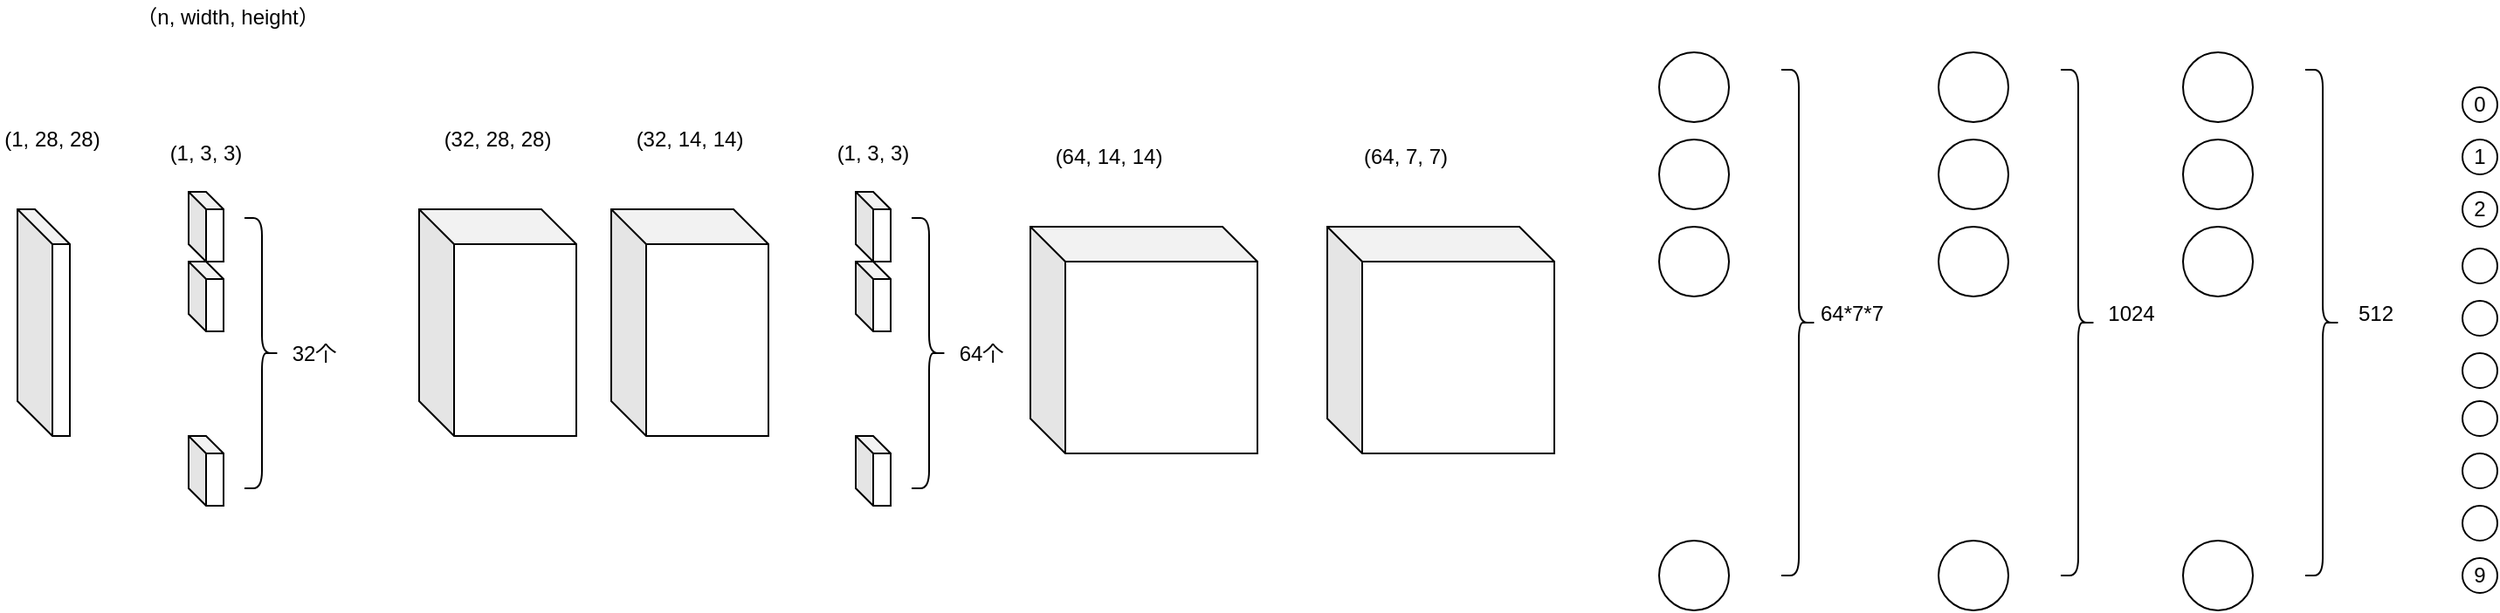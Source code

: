 <mxfile version="14.6.5" type="github">
  <diagram id="v5LcWsZtgfVfvN7lWXmg" name="第 1 页">
    <mxGraphModel dx="1570" dy="970" grid="1" gridSize="10" guides="1" tooltips="1" connect="1" arrows="1" fold="1" page="1" pageScale="1" pageWidth="827" pageHeight="1169" math="0" shadow="0">
      <root>
        <mxCell id="0" />
        <mxCell id="1" parent="0" />
        <mxCell id="-jd2WQwSn5VxSrcjOLGL-2" value="" style="shape=cube;whiteSpace=wrap;html=1;boundedLbl=1;backgroundOutline=1;darkOpacity=0.05;darkOpacity2=0.1;" vertex="1" parent="1">
          <mxGeometry x="40" y="190" width="30" height="130" as="geometry" />
        </mxCell>
        <mxCell id="-jd2WQwSn5VxSrcjOLGL-3" value="（n, width, height）" style="text;html=1;align=center;verticalAlign=middle;resizable=0;points=[];autosize=1;strokeColor=none;" vertex="1" parent="1">
          <mxGeometry x="100" y="70" width="120" height="20" as="geometry" />
        </mxCell>
        <mxCell id="-jd2WQwSn5VxSrcjOLGL-4" value="(1, 28, 28)" style="text;html=1;strokeColor=none;fillColor=none;align=center;verticalAlign=middle;whiteSpace=wrap;rounded=0;" vertex="1" parent="1">
          <mxGeometry x="30" y="140" width="60" height="20" as="geometry" />
        </mxCell>
        <mxCell id="-jd2WQwSn5VxSrcjOLGL-5" value="" style="shape=cube;whiteSpace=wrap;html=1;boundedLbl=1;backgroundOutline=1;darkOpacity=0.05;darkOpacity2=0.1;size=10;" vertex="1" parent="1">
          <mxGeometry x="138" y="180" width="20" height="40" as="geometry" />
        </mxCell>
        <mxCell id="-jd2WQwSn5VxSrcjOLGL-8" value="&lt;br&gt;(1, 3, 3)" style="text;html=1;strokeColor=none;fillColor=none;align=center;verticalAlign=middle;whiteSpace=wrap;rounded=0;" vertex="1" parent="1">
          <mxGeometry x="118" y="140" width="60" height="20" as="geometry" />
        </mxCell>
        <mxCell id="-jd2WQwSn5VxSrcjOLGL-9" value="" style="shape=cube;whiteSpace=wrap;html=1;boundedLbl=1;backgroundOutline=1;darkOpacity=0.05;darkOpacity2=0.1;size=10;" vertex="1" parent="1">
          <mxGeometry x="138" y="220" width="20" height="40" as="geometry" />
        </mxCell>
        <mxCell id="-jd2WQwSn5VxSrcjOLGL-10" value="" style="shape=cube;whiteSpace=wrap;html=1;boundedLbl=1;backgroundOutline=1;darkOpacity=0.05;darkOpacity2=0.1;size=10;" vertex="1" parent="1">
          <mxGeometry x="138" y="320" width="20" height="40" as="geometry" />
        </mxCell>
        <mxCell id="-jd2WQwSn5VxSrcjOLGL-11" value="" style="shape=cube;whiteSpace=wrap;html=1;boundedLbl=1;backgroundOutline=1;darkOpacity=0.05;darkOpacity2=0.1;" vertex="1" parent="1">
          <mxGeometry x="270" y="190" width="90" height="130" as="geometry" />
        </mxCell>
        <mxCell id="-jd2WQwSn5VxSrcjOLGL-12" value="(32, 28, 28)" style="text;html=1;strokeColor=none;fillColor=none;align=center;verticalAlign=middle;whiteSpace=wrap;rounded=0;" vertex="1" parent="1">
          <mxGeometry x="275" y="140" width="80" height="20" as="geometry" />
        </mxCell>
        <mxCell id="-jd2WQwSn5VxSrcjOLGL-13" value="" style="shape=cube;whiteSpace=wrap;html=1;boundedLbl=1;backgroundOutline=1;darkOpacity=0.05;darkOpacity2=0.1;" vertex="1" parent="1">
          <mxGeometry x="380" y="190" width="90" height="130" as="geometry" />
        </mxCell>
        <mxCell id="-jd2WQwSn5VxSrcjOLGL-14" value="(32, 14, 14)" style="text;html=1;strokeColor=none;fillColor=none;align=center;verticalAlign=middle;whiteSpace=wrap;rounded=0;" vertex="1" parent="1">
          <mxGeometry x="385" y="140" width="80" height="20" as="geometry" />
        </mxCell>
        <mxCell id="-jd2WQwSn5VxSrcjOLGL-20" value="" style="shape=curlyBracket;whiteSpace=wrap;html=1;rounded=1;flipH=1;" vertex="1" parent="1">
          <mxGeometry x="170" y="195" width="20" height="155" as="geometry" />
        </mxCell>
        <mxCell id="-jd2WQwSn5VxSrcjOLGL-22" value="32个" style="text;html=1;strokeColor=none;fillColor=none;align=center;verticalAlign=middle;whiteSpace=wrap;rounded=0;" vertex="1" parent="1">
          <mxGeometry x="190" y="262.5" width="40" height="20" as="geometry" />
        </mxCell>
        <mxCell id="-jd2WQwSn5VxSrcjOLGL-23" value="" style="shape=cube;whiteSpace=wrap;html=1;boundedLbl=1;backgroundOutline=1;darkOpacity=0.05;darkOpacity2=0.1;size=10;" vertex="1" parent="1">
          <mxGeometry x="520" y="180" width="20" height="40" as="geometry" />
        </mxCell>
        <mxCell id="-jd2WQwSn5VxSrcjOLGL-24" value="&lt;br&gt;(1, 3, 3)" style="text;html=1;strokeColor=none;fillColor=none;align=center;verticalAlign=middle;whiteSpace=wrap;rounded=0;" vertex="1" parent="1">
          <mxGeometry x="500" y="140" width="60" height="20" as="geometry" />
        </mxCell>
        <mxCell id="-jd2WQwSn5VxSrcjOLGL-25" value="" style="shape=cube;whiteSpace=wrap;html=1;boundedLbl=1;backgroundOutline=1;darkOpacity=0.05;darkOpacity2=0.1;size=10;" vertex="1" parent="1">
          <mxGeometry x="520" y="220" width="20" height="40" as="geometry" />
        </mxCell>
        <mxCell id="-jd2WQwSn5VxSrcjOLGL-26" value="" style="shape=cube;whiteSpace=wrap;html=1;boundedLbl=1;backgroundOutline=1;darkOpacity=0.05;darkOpacity2=0.1;size=10;" vertex="1" parent="1">
          <mxGeometry x="520" y="320" width="20" height="40" as="geometry" />
        </mxCell>
        <mxCell id="-jd2WQwSn5VxSrcjOLGL-27" value="" style="shape=curlyBracket;whiteSpace=wrap;html=1;rounded=1;flipH=1;" vertex="1" parent="1">
          <mxGeometry x="552" y="195" width="20" height="155" as="geometry" />
        </mxCell>
        <mxCell id="-jd2WQwSn5VxSrcjOLGL-28" value="64个" style="text;html=1;strokeColor=none;fillColor=none;align=center;verticalAlign=middle;whiteSpace=wrap;rounded=0;" vertex="1" parent="1">
          <mxGeometry x="572" y="262.5" width="40" height="20" as="geometry" />
        </mxCell>
        <mxCell id="-jd2WQwSn5VxSrcjOLGL-29" value="" style="shape=cube;whiteSpace=wrap;html=1;boundedLbl=1;backgroundOutline=1;darkOpacity=0.05;darkOpacity2=0.1;" vertex="1" parent="1">
          <mxGeometry x="620" y="200" width="130" height="130" as="geometry" />
        </mxCell>
        <mxCell id="-jd2WQwSn5VxSrcjOLGL-30" value="(64, 14, 14)" style="text;html=1;strokeColor=none;fillColor=none;align=center;verticalAlign=middle;whiteSpace=wrap;rounded=0;" vertex="1" parent="1">
          <mxGeometry x="625" y="150" width="80" height="20" as="geometry" />
        </mxCell>
        <mxCell id="-jd2WQwSn5VxSrcjOLGL-31" value="" style="shape=cube;whiteSpace=wrap;html=1;boundedLbl=1;backgroundOutline=1;darkOpacity=0.05;darkOpacity2=0.1;" vertex="1" parent="1">
          <mxGeometry x="790" y="200" width="130" height="130" as="geometry" />
        </mxCell>
        <mxCell id="-jd2WQwSn5VxSrcjOLGL-32" value="(64, 7, 7)" style="text;html=1;strokeColor=none;fillColor=none;align=center;verticalAlign=middle;whiteSpace=wrap;rounded=0;" vertex="1" parent="1">
          <mxGeometry x="795" y="150" width="80" height="20" as="geometry" />
        </mxCell>
        <mxCell id="-jd2WQwSn5VxSrcjOLGL-34" value="" style="ellipse;whiteSpace=wrap;html=1;" vertex="1" parent="1">
          <mxGeometry x="980" y="100" width="40" height="40" as="geometry" />
        </mxCell>
        <mxCell id="-jd2WQwSn5VxSrcjOLGL-35" value="" style="ellipse;whiteSpace=wrap;html=1;" vertex="1" parent="1">
          <mxGeometry x="980" y="150" width="40" height="40" as="geometry" />
        </mxCell>
        <mxCell id="-jd2WQwSn5VxSrcjOLGL-36" value="" style="ellipse;whiteSpace=wrap;html=1;" vertex="1" parent="1">
          <mxGeometry x="980" y="200" width="40" height="40" as="geometry" />
        </mxCell>
        <mxCell id="-jd2WQwSn5VxSrcjOLGL-37" value="" style="ellipse;whiteSpace=wrap;html=1;" vertex="1" parent="1">
          <mxGeometry x="980" y="380" width="40" height="40" as="geometry" />
        </mxCell>
        <mxCell id="-jd2WQwSn5VxSrcjOLGL-38" value="" style="shape=curlyBracket;whiteSpace=wrap;html=1;rounded=1;flipH=1;" vertex="1" parent="1">
          <mxGeometry x="1050" y="110" width="20" height="290" as="geometry" />
        </mxCell>
        <mxCell id="-jd2WQwSn5VxSrcjOLGL-39" value="64*7*7" style="text;html=1;align=center;verticalAlign=middle;resizable=0;points=[];autosize=1;strokeColor=none;" vertex="1" parent="1">
          <mxGeometry x="1065" y="240" width="50" height="20" as="geometry" />
        </mxCell>
        <mxCell id="-jd2WQwSn5VxSrcjOLGL-40" value="" style="ellipse;whiteSpace=wrap;html=1;" vertex="1" parent="1">
          <mxGeometry x="1140" y="100" width="40" height="40" as="geometry" />
        </mxCell>
        <mxCell id="-jd2WQwSn5VxSrcjOLGL-41" value="" style="ellipse;whiteSpace=wrap;html=1;" vertex="1" parent="1">
          <mxGeometry x="1140" y="150" width="40" height="40" as="geometry" />
        </mxCell>
        <mxCell id="-jd2WQwSn5VxSrcjOLGL-42" value="" style="ellipse;whiteSpace=wrap;html=1;" vertex="1" parent="1">
          <mxGeometry x="1140" y="200" width="40" height="40" as="geometry" />
        </mxCell>
        <mxCell id="-jd2WQwSn5VxSrcjOLGL-43" value="" style="ellipse;whiteSpace=wrap;html=1;" vertex="1" parent="1">
          <mxGeometry x="1140" y="380" width="40" height="40" as="geometry" />
        </mxCell>
        <mxCell id="-jd2WQwSn5VxSrcjOLGL-44" value="" style="shape=curlyBracket;whiteSpace=wrap;html=1;rounded=1;flipH=1;" vertex="1" parent="1">
          <mxGeometry x="1210" y="110" width="20" height="290" as="geometry" />
        </mxCell>
        <mxCell id="-jd2WQwSn5VxSrcjOLGL-45" value="1024" style="text;html=1;align=center;verticalAlign=middle;resizable=0;points=[];autosize=1;strokeColor=none;" vertex="1" parent="1">
          <mxGeometry x="1230" y="240" width="40" height="20" as="geometry" />
        </mxCell>
        <mxCell id="-jd2WQwSn5VxSrcjOLGL-46" value="" style="ellipse;whiteSpace=wrap;html=1;" vertex="1" parent="1">
          <mxGeometry x="1280" y="100" width="40" height="40" as="geometry" />
        </mxCell>
        <mxCell id="-jd2WQwSn5VxSrcjOLGL-47" value="" style="ellipse;whiteSpace=wrap;html=1;" vertex="1" parent="1">
          <mxGeometry x="1280" y="150" width="40" height="40" as="geometry" />
        </mxCell>
        <mxCell id="-jd2WQwSn5VxSrcjOLGL-48" value="" style="ellipse;whiteSpace=wrap;html=1;" vertex="1" parent="1">
          <mxGeometry x="1280" y="200" width="40" height="40" as="geometry" />
        </mxCell>
        <mxCell id="-jd2WQwSn5VxSrcjOLGL-49" value="" style="ellipse;whiteSpace=wrap;html=1;" vertex="1" parent="1">
          <mxGeometry x="1280" y="380" width="40" height="40" as="geometry" />
        </mxCell>
        <mxCell id="-jd2WQwSn5VxSrcjOLGL-50" value="" style="shape=curlyBracket;whiteSpace=wrap;html=1;rounded=1;flipH=1;" vertex="1" parent="1">
          <mxGeometry x="1350" y="110" width="20" height="290" as="geometry" />
        </mxCell>
        <mxCell id="-jd2WQwSn5VxSrcjOLGL-51" value="512" style="text;html=1;align=center;verticalAlign=middle;resizable=0;points=[];autosize=1;strokeColor=none;" vertex="1" parent="1">
          <mxGeometry x="1370" y="240" width="40" height="20" as="geometry" />
        </mxCell>
        <mxCell id="-jd2WQwSn5VxSrcjOLGL-60" value="0" style="ellipse;whiteSpace=wrap;html=1;" vertex="1" parent="1">
          <mxGeometry x="1440" y="120" width="20" height="20" as="geometry" />
        </mxCell>
        <mxCell id="-jd2WQwSn5VxSrcjOLGL-61" value="1" style="ellipse;whiteSpace=wrap;html=1;" vertex="1" parent="1">
          <mxGeometry x="1440" y="150" width="20" height="20" as="geometry" />
        </mxCell>
        <mxCell id="-jd2WQwSn5VxSrcjOLGL-62" value="2" style="ellipse;whiteSpace=wrap;html=1;" vertex="1" parent="1">
          <mxGeometry x="1440" y="180" width="20" height="20" as="geometry" />
        </mxCell>
        <mxCell id="-jd2WQwSn5VxSrcjOLGL-64" value="" style="ellipse;whiteSpace=wrap;html=1;" vertex="1" parent="1">
          <mxGeometry x="1440" y="212.5" width="20" height="20" as="geometry" />
        </mxCell>
        <mxCell id="-jd2WQwSn5VxSrcjOLGL-65" value="" style="ellipse;whiteSpace=wrap;html=1;" vertex="1" parent="1">
          <mxGeometry x="1440" y="242.5" width="20" height="20" as="geometry" />
        </mxCell>
        <mxCell id="-jd2WQwSn5VxSrcjOLGL-66" value="" style="ellipse;whiteSpace=wrap;html=1;" vertex="1" parent="1">
          <mxGeometry x="1440" y="272.5" width="20" height="20" as="geometry" />
        </mxCell>
        <mxCell id="-jd2WQwSn5VxSrcjOLGL-67" value="" style="ellipse;whiteSpace=wrap;html=1;" vertex="1" parent="1">
          <mxGeometry x="1440" y="300" width="20" height="20" as="geometry" />
        </mxCell>
        <mxCell id="-jd2WQwSn5VxSrcjOLGL-68" value="" style="ellipse;whiteSpace=wrap;html=1;" vertex="1" parent="1">
          <mxGeometry x="1440" y="330" width="20" height="20" as="geometry" />
        </mxCell>
        <mxCell id="-jd2WQwSn5VxSrcjOLGL-69" value="" style="ellipse;whiteSpace=wrap;html=1;" vertex="1" parent="1">
          <mxGeometry x="1440" y="360" width="20" height="20" as="geometry" />
        </mxCell>
        <mxCell id="-jd2WQwSn5VxSrcjOLGL-70" value="9" style="ellipse;whiteSpace=wrap;html=1;" vertex="1" parent="1">
          <mxGeometry x="1440" y="390" width="20" height="20" as="geometry" />
        </mxCell>
      </root>
    </mxGraphModel>
  </diagram>
</mxfile>
